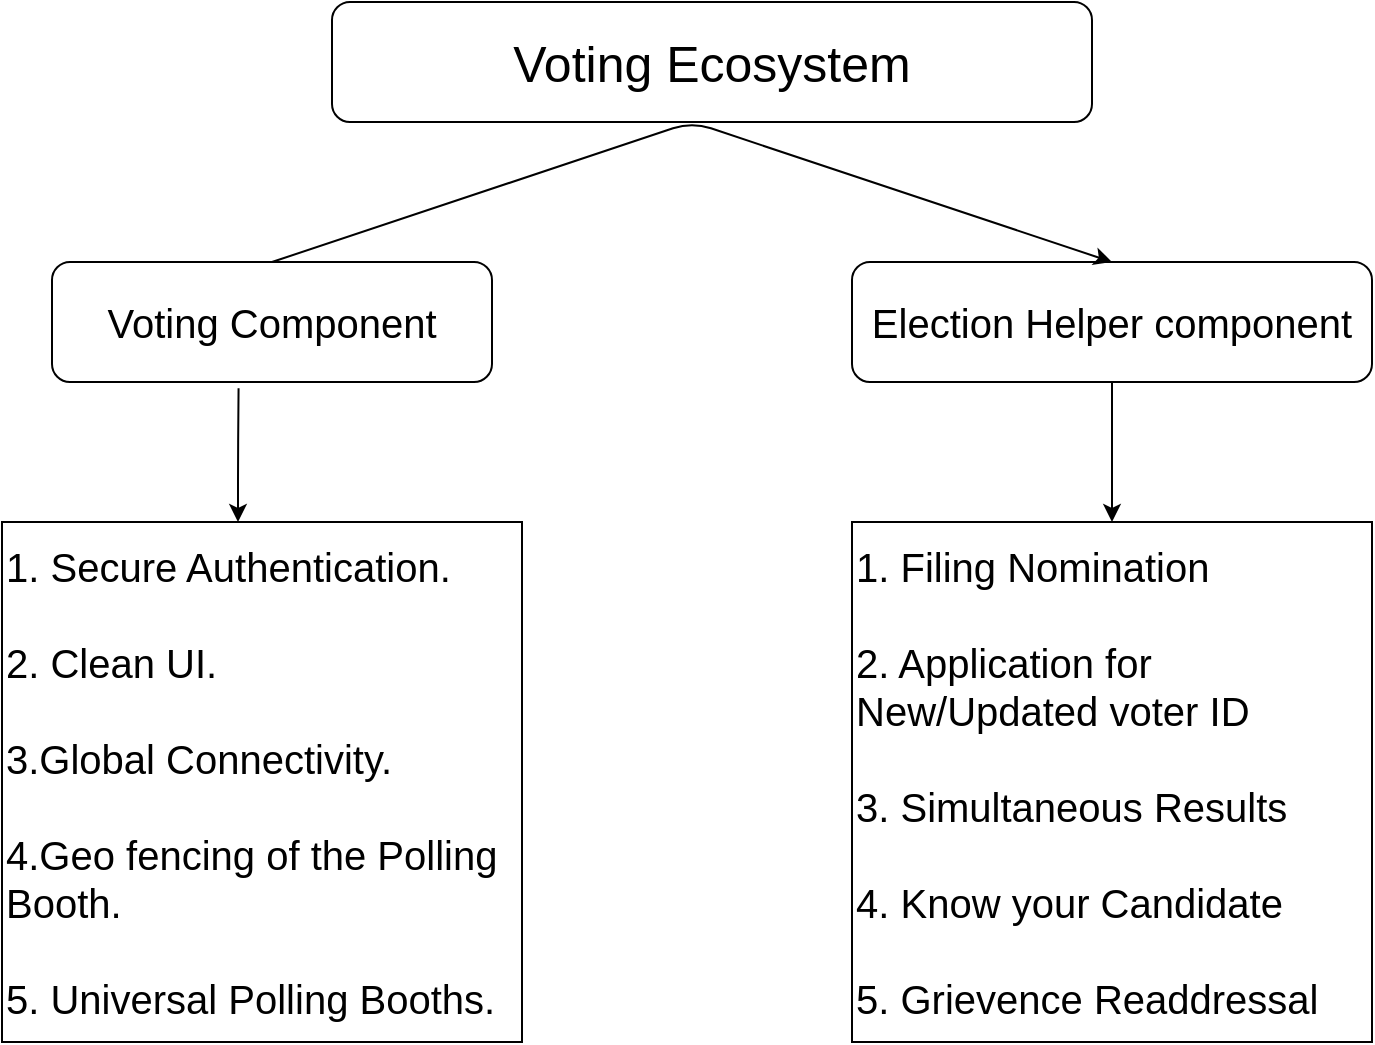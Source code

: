 <mxfile version="11.0.5" type="github"><diagram id="aaEw7QIb5ljXmwzFanUH" name="Page-1"><mxGraphModel dx="1270" dy="682" grid="1" gridSize="10" guides="1" tooltips="1" connect="1" arrows="1" fold="1" page="1" pageScale="1" pageWidth="850" pageHeight="1100" math="0" shadow="0"><root><mxCell id="0"/><mxCell id="1" parent="0"/><mxCell id="z3g3UJ_at8KaBl57uY_I-1" value="&lt;font style=&quot;font-size: 25px&quot;&gt;Voting Ecosystem&lt;/font&gt;" style="rounded=1;whiteSpace=wrap;html=1;" vertex="1" parent="1"><mxGeometry x="245" y="180" width="380" height="60" as="geometry"/></mxCell><mxCell id="z3g3UJ_at8KaBl57uY_I-2" value="&lt;font style=&quot;font-size: 20px&quot;&gt;Voting Component&lt;/font&gt;" style="rounded=1;whiteSpace=wrap;html=1;" vertex="1" parent="1"><mxGeometry x="105" y="310" width="220" height="60" as="geometry"/></mxCell><mxCell id="z3g3UJ_at8KaBl57uY_I-10" style="edgeStyle=orthogonalEdgeStyle;rounded=0;orthogonalLoop=1;jettySize=auto;html=1;" edge="1" parent="1" source="z3g3UJ_at8KaBl57uY_I-3" target="z3g3UJ_at8KaBl57uY_I-11"><mxGeometry relative="1" as="geometry"><mxPoint x="635" y="430" as="targetPoint"/></mxGeometry></mxCell><mxCell id="z3g3UJ_at8KaBl57uY_I-3" value="&lt;font style=&quot;font-size: 20px&quot;&gt;Election Helper component&lt;/font&gt;" style="rounded=1;whiteSpace=wrap;html=1;" vertex="1" parent="1"><mxGeometry x="505" y="310" width="260" height="60" as="geometry"/></mxCell><mxCell id="z3g3UJ_at8KaBl57uY_I-4" value="" style="endArrow=classic;html=1;entryX=0.5;entryY=0;entryDx=0;entryDy=0;exitX=0.5;exitY=0;exitDx=0;exitDy=0;" edge="1" parent="1" source="z3g3UJ_at8KaBl57uY_I-2" target="z3g3UJ_at8KaBl57uY_I-3"><mxGeometry width="50" height="50" relative="1" as="geometry"><mxPoint x="215" y="290" as="sourcePoint"/><mxPoint x="596" y="389" as="targetPoint"/><Array as="points"><mxPoint x="425" y="240"/></Array></mxGeometry></mxCell><mxCell id="z3g3UJ_at8KaBl57uY_I-6" value="" style="endArrow=classic;html=1;exitX=0.424;exitY=1.053;exitDx=0;exitDy=0;exitPerimeter=0;" edge="1" parent="1" source="z3g3UJ_at8KaBl57uY_I-2"><mxGeometry width="50" height="50" relative="1" as="geometry"><mxPoint x="160" y="390" as="sourcePoint"/><mxPoint x="198" y="440" as="targetPoint"/><Array as="points"><mxPoint x="198" y="410"/></Array></mxGeometry></mxCell><mxCell id="z3g3UJ_at8KaBl57uY_I-7" value="&lt;font style=&quot;font-size: 20px&quot;&gt;1. Secure Authentication.&lt;br&gt;&lt;br&gt;2. Clean UI.&lt;br&gt;&lt;br&gt;3.Global Connectivity.&lt;br&gt;&lt;br&gt;4.Geo fencing of the Polling Booth.&lt;br&gt;&lt;br&gt;5. Universal Polling Booths.&lt;/font&gt;" style="whiteSpace=wrap;html=1;aspect=fixed;align=left;" vertex="1" parent="1"><mxGeometry x="80" y="440" width="260" height="260" as="geometry"/></mxCell><mxCell id="z3g3UJ_at8KaBl57uY_I-11" value="&lt;font style=&quot;font-size: 20px&quot;&gt;1. Filing Nomination&lt;br&gt;&lt;br&gt;2. Application for New/Updated voter ID&lt;br&gt;&lt;br&gt;3. Simultaneous Results&lt;br&gt;&lt;br&gt;4. Know your Candidate&lt;br&gt;&lt;br&gt;5. Grievence Readdressal&lt;/font&gt;" style="whiteSpace=wrap;html=1;aspect=fixed;align=left;" vertex="1" parent="1"><mxGeometry x="505" y="440" width="260" height="260" as="geometry"/></mxCell></root></mxGraphModel></diagram></mxfile>